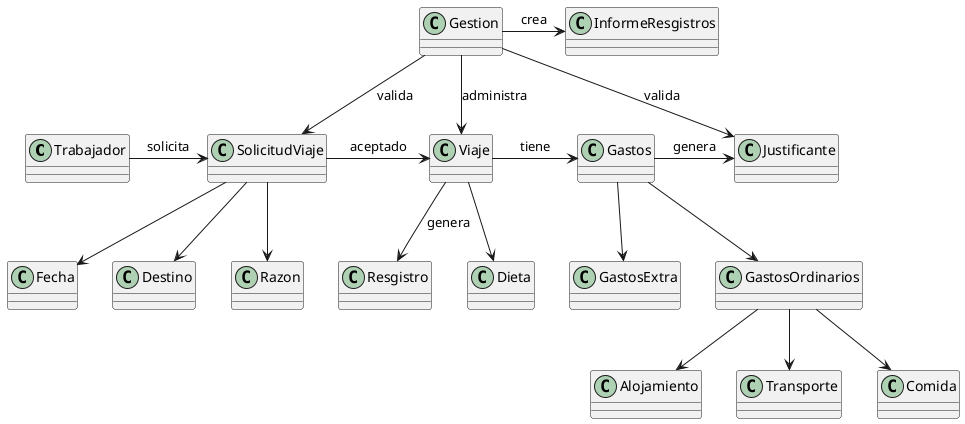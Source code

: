@startuml
class Trabajador
class Gestion
Trabajador -> SolicitudViaje : solicita
SolicitudViaje --> Fecha
SolicitudViaje --> Destino
SolicitudViaje --> Razon
SolicitudViaje -> Viaje : aceptado
Viaje --> Resgistro : genera
Gestion --> SolicitudViaje : valida
Gestion --> Viaje : administra
Gestion -> InformeResgistros : crea
Gestion --> Justificante : valida
Viaje -> Gastos : tiene
Viaje --> Dieta
Gastos -> Justificante : genera
Gastos --> GastosExtra
Gastos --> GastosOrdinarios
GastosOrdinarios --> Alojamiento
GastosOrdinarios --> Transporte
GastosOrdinarios --> Comida
@enduml
